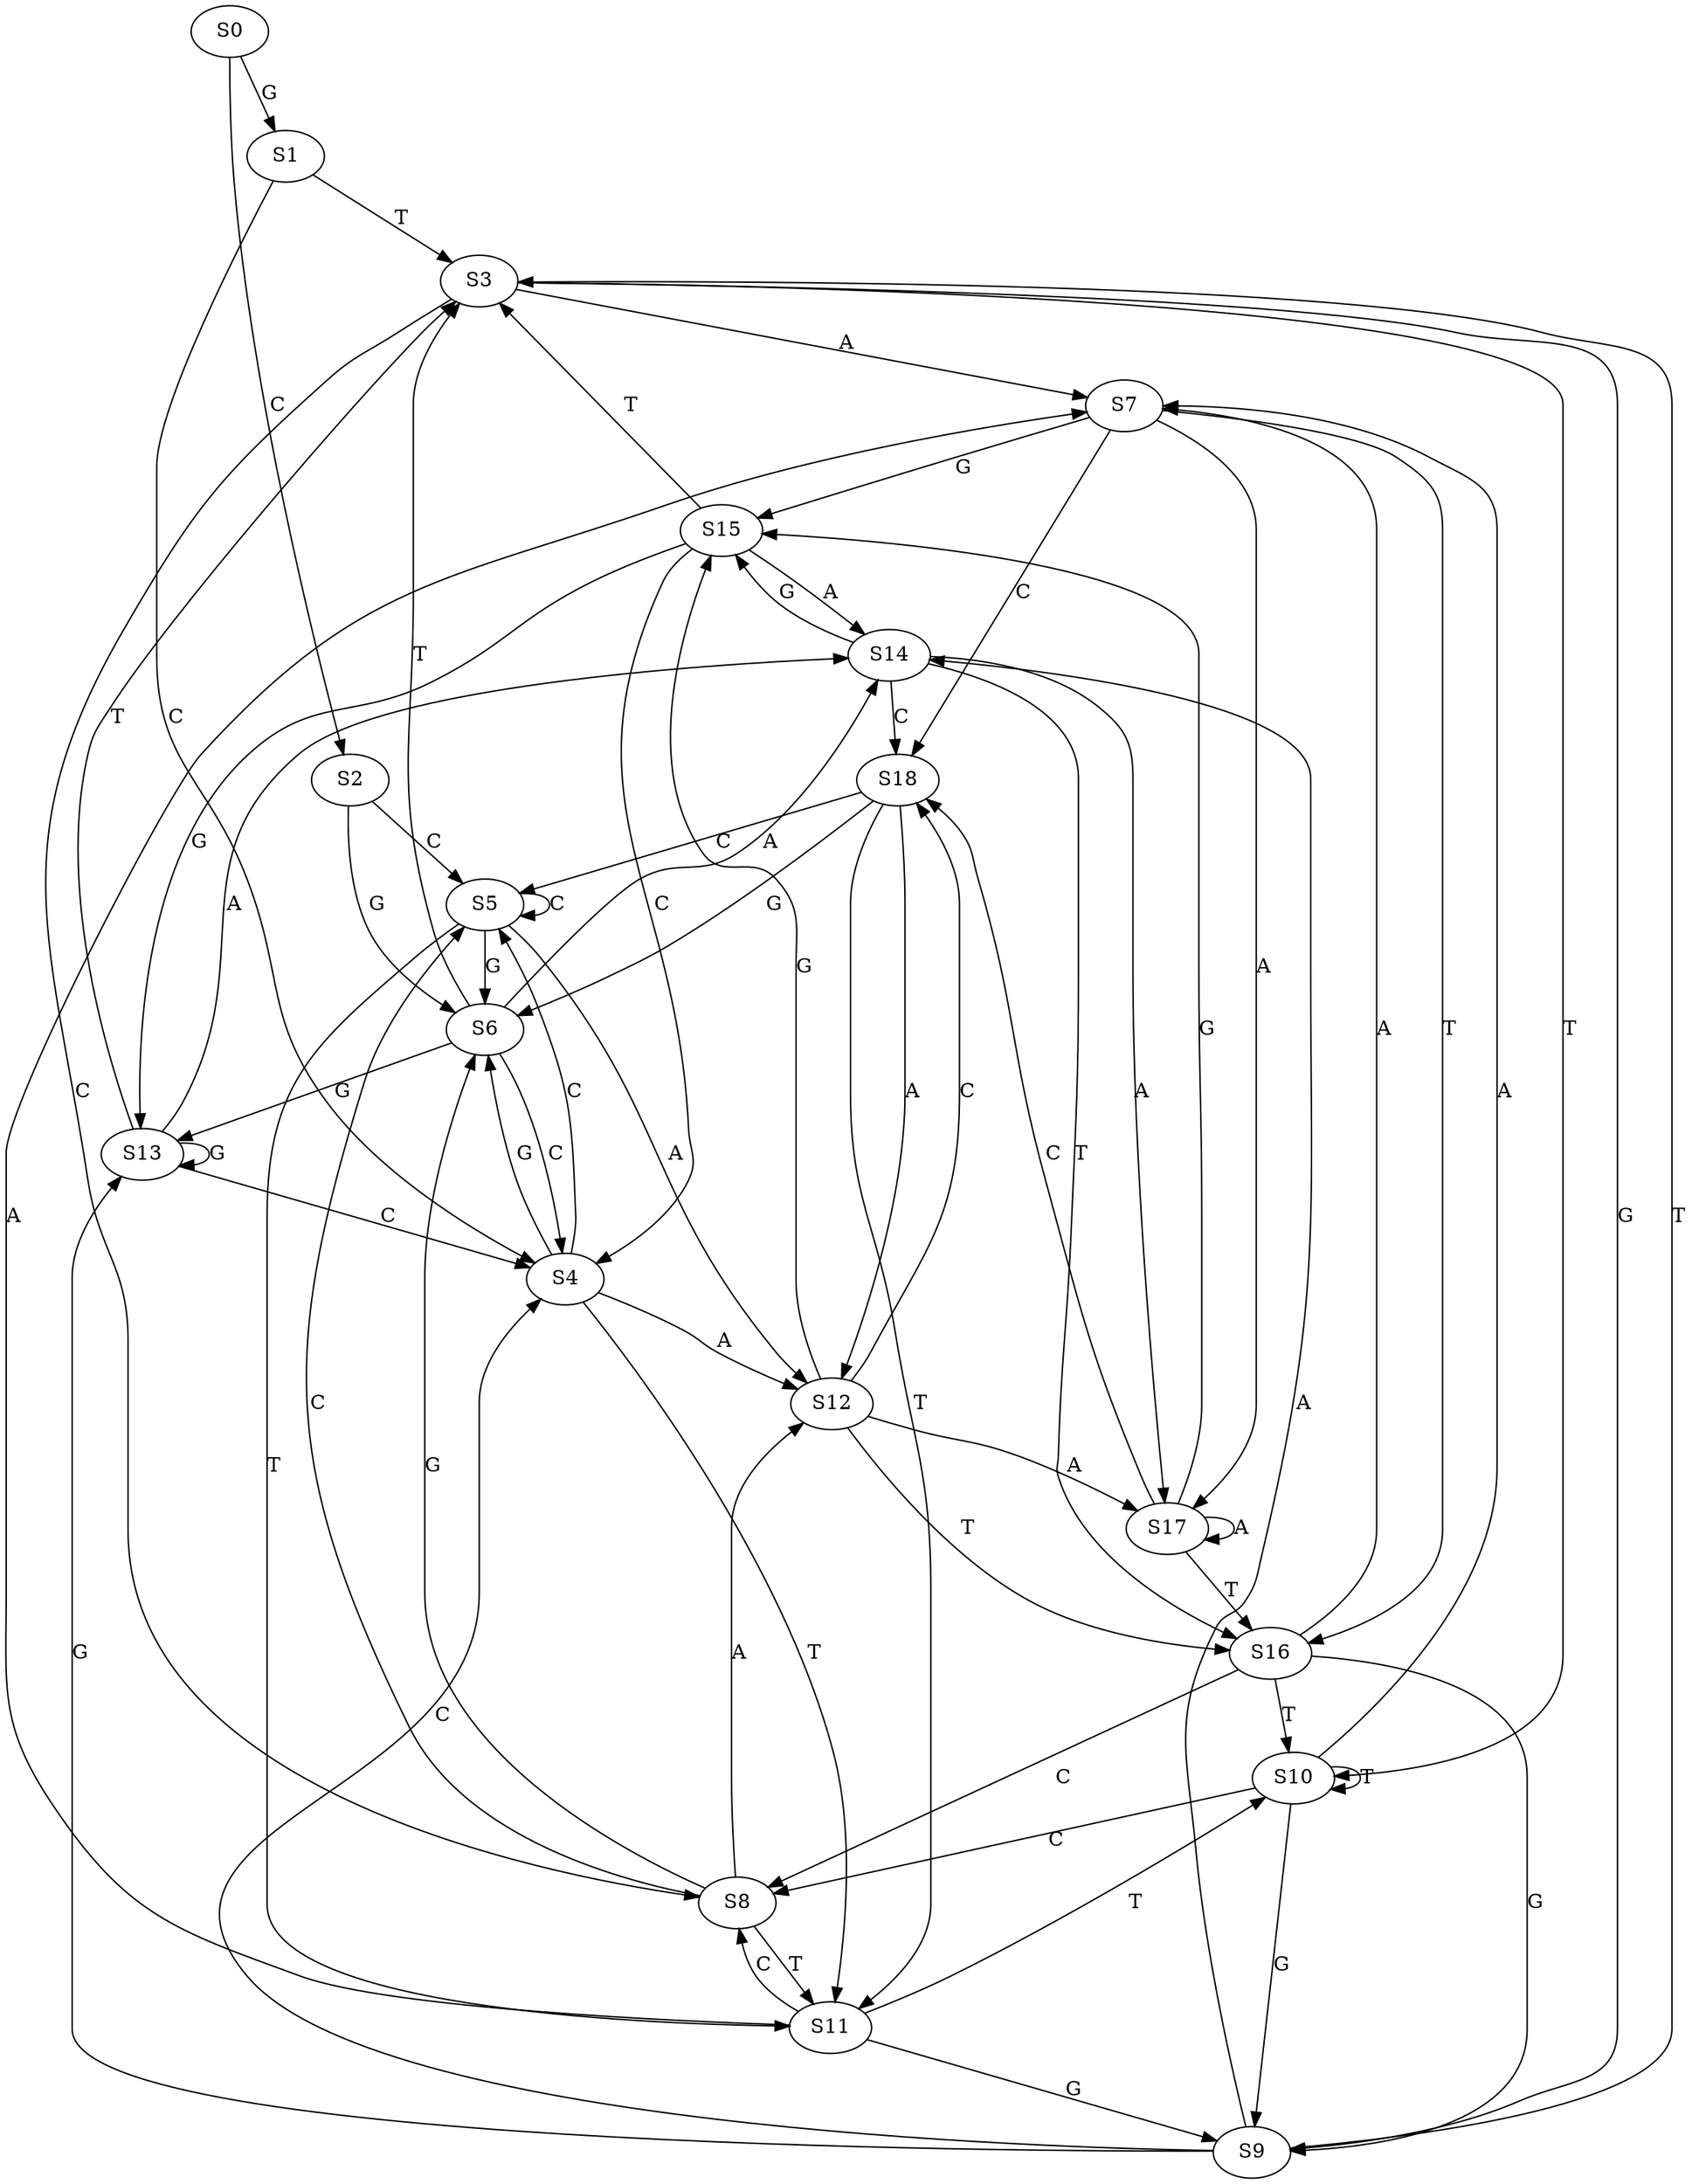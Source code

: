 strict digraph  {
	S0 -> S1 [ label = G ];
	S0 -> S2 [ label = C ];
	S1 -> S3 [ label = T ];
	S1 -> S4 [ label = C ];
	S2 -> S5 [ label = C ];
	S2 -> S6 [ label = G ];
	S3 -> S7 [ label = A ];
	S3 -> S8 [ label = C ];
	S3 -> S9 [ label = G ];
	S3 -> S10 [ label = T ];
	S4 -> S5 [ label = C ];
	S4 -> S11 [ label = T ];
	S4 -> S6 [ label = G ];
	S4 -> S12 [ label = A ];
	S5 -> S6 [ label = G ];
	S5 -> S5 [ label = C ];
	S5 -> S12 [ label = A ];
	S5 -> S11 [ label = T ];
	S6 -> S13 [ label = G ];
	S6 -> S3 [ label = T ];
	S6 -> S14 [ label = A ];
	S6 -> S4 [ label = C ];
	S7 -> S15 [ label = G ];
	S7 -> S16 [ label = T ];
	S7 -> S17 [ label = A ];
	S7 -> S18 [ label = C ];
	S8 -> S11 [ label = T ];
	S8 -> S6 [ label = G ];
	S8 -> S5 [ label = C ];
	S8 -> S12 [ label = A ];
	S9 -> S14 [ label = A ];
	S9 -> S3 [ label = T ];
	S9 -> S4 [ label = C ];
	S9 -> S13 [ label = G ];
	S10 -> S8 [ label = C ];
	S10 -> S9 [ label = G ];
	S10 -> S10 [ label = T ];
	S10 -> S7 [ label = A ];
	S11 -> S9 [ label = G ];
	S11 -> S8 [ label = C ];
	S11 -> S7 [ label = A ];
	S11 -> S10 [ label = T ];
	S12 -> S15 [ label = G ];
	S12 -> S16 [ label = T ];
	S12 -> S18 [ label = C ];
	S12 -> S17 [ label = A ];
	S13 -> S14 [ label = A ];
	S13 -> S3 [ label = T ];
	S13 -> S13 [ label = G ];
	S13 -> S4 [ label = C ];
	S14 -> S15 [ label = G ];
	S14 -> S17 [ label = A ];
	S14 -> S18 [ label = C ];
	S14 -> S16 [ label = T ];
	S15 -> S3 [ label = T ];
	S15 -> S13 [ label = G ];
	S15 -> S14 [ label = A ];
	S15 -> S4 [ label = C ];
	S16 -> S7 [ label = A ];
	S16 -> S8 [ label = C ];
	S16 -> S10 [ label = T ];
	S16 -> S9 [ label = G ];
	S17 -> S16 [ label = T ];
	S17 -> S18 [ label = C ];
	S17 -> S15 [ label = G ];
	S17 -> S17 [ label = A ];
	S18 -> S12 [ label = A ];
	S18 -> S11 [ label = T ];
	S18 -> S5 [ label = C ];
	S18 -> S6 [ label = G ];
}
